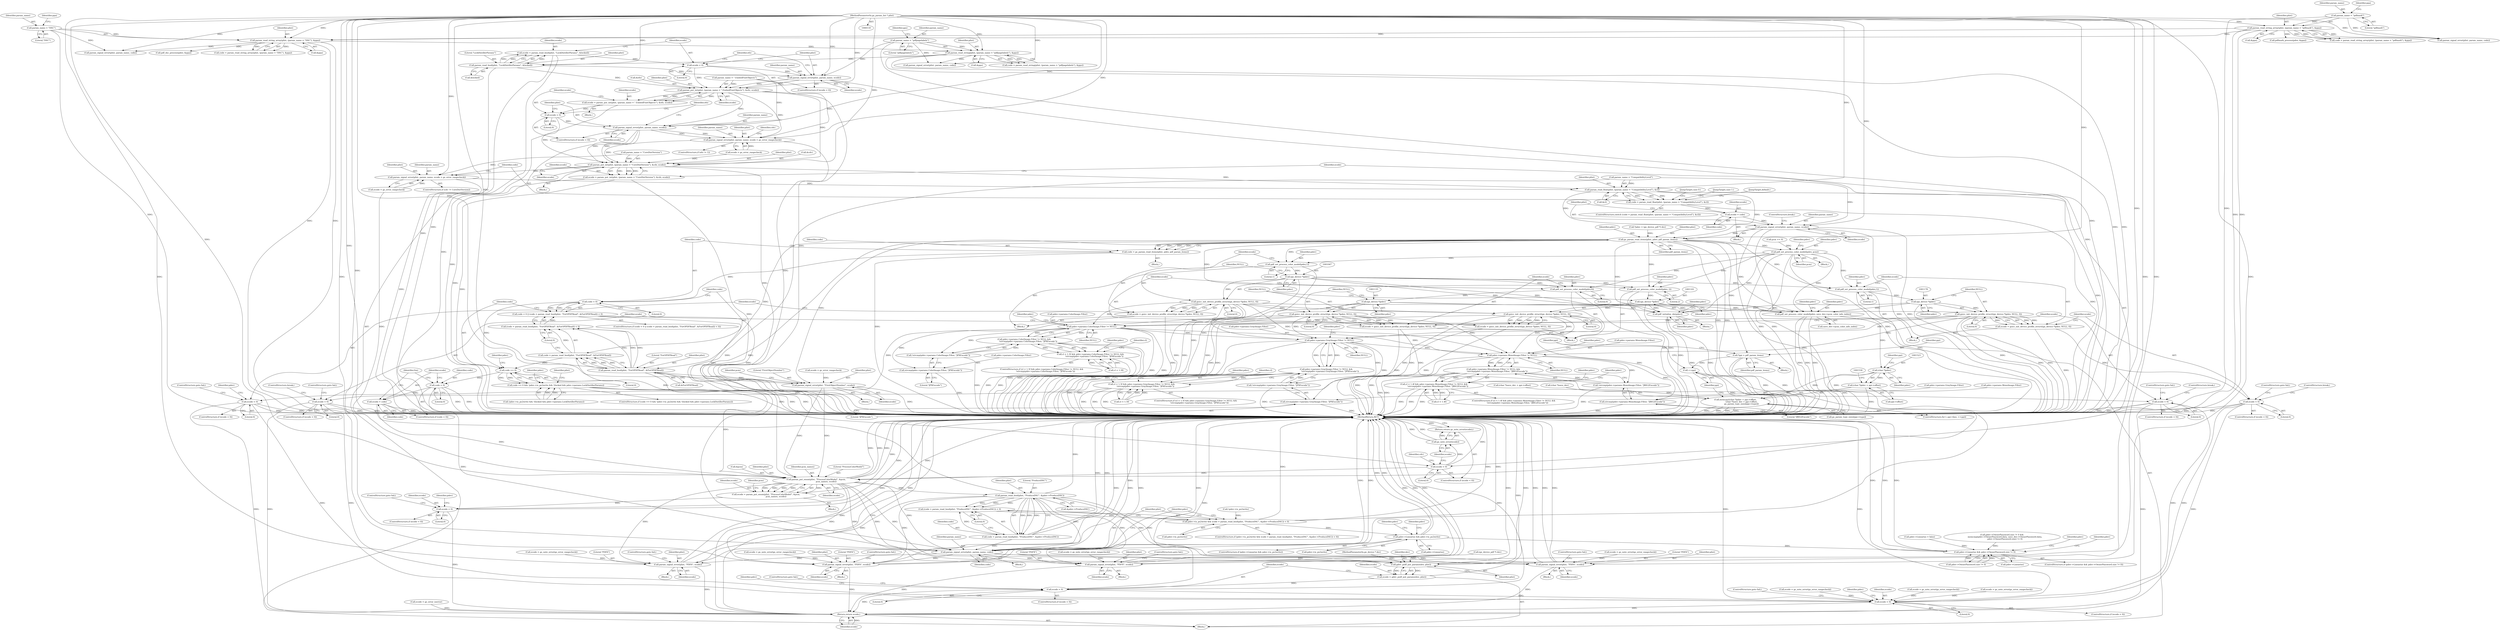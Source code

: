 digraph "0_ghostscript_c3476dde7743761a4e1d39a631716199b696b880@API" {
"1000315" [label="(Call,ecode = param_read_bool(plist, \"LockDistillerParams\", &locked))"];
"1000317" [label="(Call,param_read_bool(plist, \"LockDistillerParams\", &locked))"];
"1000250" [label="(Call,param_read_string(plist, (param_name = \"pdfpagelabels\"), &pps))"];
"1000206" [label="(Call,param_read_string_array(plist, (param_name = \"DSC\"), &ppa))"];
"1000162" [label="(Call,param_read_string_array(plist, (param_name = \"pdfmark\"), &ppa))"];
"1000121" [label="(MethodParameterIn,gs_param_list * plist)"];
"1000164" [label="(Call,param_name = \"pdfmark\")"];
"1000208" [label="(Call,param_name = \"DSC\")"];
"1000252" [label="(Call,param_name = \"pdfpagelabels\")"];
"1000323" [label="(Call,ecode < 0)"];
"1000326" [label="(Call,param_signal_error(plist, param_name, ecode))"];
"1000337" [label="(Call,param_put_int(plist, (param_name = \".EmbedFontObjects\"), &efo, ecode))"];
"1000335" [label="(Call,ecode = param_put_int(plist, (param_name = \".EmbedFontObjects\"), &efo, ecode))"];
"1000346" [label="(Call,ecode < 0)"];
"1000349" [label="(Call,param_signal_error(plist, param_name, ecode))"];
"1000357" [label="(Call,param_signal_error(plist, param_name, ecode = gs_error_rangecheck))"];
"1000370" [label="(Call,param_put_int(plist, (param_name = \"CoreDistVersion\"), &cdv, ecode))"];
"1000368" [label="(Call,ecode = param_put_int(plist, (param_name = \"CoreDistVersion\"), &cdv, ecode))"];
"1000379" [label="(Call,ecode < 0)"];
"1000383" [label="(Call,gs_note_error(ecode))"];
"1000382" [label="(Return,return gs_note_error(ecode);)"];
"1000658" [label="(Call,param_put_enum(plist, \"ProcessColorModel\", &pcm,\n                               pcm_names, ecode))"];
"1000656" [label="(Call,ecode = param_put_enum(plist, \"ProcessColorModel\", &pcm,\n                               pcm_names, ecode))"];
"1000684" [label="(Call,ecode < 0)"];
"1001547" [label="(Return,return ecode;)"];
"1000696" [label="(Call,param_read_bool(plist, \"ProduceDSC\", &pdev->ProduceDSC))"];
"1000693" [label="(Call,(code = param_read_bool(plist, \"ProduceDSC\", &pdev->ProduceDSC)) < 0)"];
"1000689" [label="(Call,pdev->is_ps2write && (code = param_read_bool(plist, \"ProduceDSC\", &pdev->ProduceDSC)) < 0)"];
"1001430" [label="(Call,pdev->Linearise && pdev->is_ps2write)"];
"1001449" [label="(Call,pdev->Linearise && pdev->OwnerPassword.size != 0)"];
"1000694" [label="(Call,code = param_read_bool(plist, \"ProduceDSC\", &pdev->ProduceDSC))"];
"1000705" [label="(Call,param_signal_error(plist, param_name, code))"];
"1000726" [label="(Call,param_signal_error(plist, \"PDFA\", ecode))"];
"1000774" [label="(Call,param_signal_error(plist, \"PDFA\", ecode))"];
"1000792" [label="(Call,param_signal_error(plist, \"PDFX\", ecode))"];
"1000812" [label="(Call,param_signal_error(plist, \"PDFA\", ecode))"];
"1000957" [label="(Call,gdev_psdf_put_params(dev, plist))"];
"1000955" [label="(Call,ecode = gdev_psdf_put_params(dev, plist))"];
"1000961" [label="(Call,ecode < 0)"];
"1001312" [label="(Call,ecode < 0)"];
"1000389" [label="(Call,param_signal_error(plist, param_name, ecode = gs_error_rangecheck))"];
"1000398" [label="(Call,param_read_float(plist, (param_name = \"CompatibilityLevel\"), &cl))"];
"1000396" [label="(Call,code = param_read_float(plist, (param_name = \"CompatibilityLevel\"), &cl))"];
"1000407" [label="(Call,ecode = code)"];
"1000410" [label="(Call,param_signal_error(plist, param_name, ecode))"];
"1000549" [label="(Call,gs_param_read_items(plist, pdev, pdf_param_items))"];
"1000547" [label="(Call,code = gs_param_read_items(plist, pdev, pdf_param_items))"];
"1000555" [label="(Call,code < 0)"];
"1000554" [label="(Call,code < 0 || (code = param_read_bool(plist, \"ForOPDFRead\", &ForOPDFRead)) < 0)"];
"1000570" [label="(Call,code == 0)"];
"1000569" [label="(Call,code == 0 && !pdev->is_ps2write && !(locked && pdev->params.LockDistillerParams))"];
"1000597" [label="(Call,code < 0)"];
"1000600" [label="(Call,ecode = code)"];
"1000561" [label="(Call,param_read_bool(plist, \"ForOPDFRead\", &ForOPDFRead))"];
"1000558" [label="(Call,(code = param_read_bool(plist, \"ForOPDFRead\", &ForOPDFRead)) < 0)"];
"1000559" [label="(Call,code = param_read_bool(plist, \"ForOPDFRead\", &ForOPDFRead))"];
"1000645" [label="(Call,param_signal_error(plist, \"FirstObjectNumber\", ecode))"];
"1000670" [label="(Call,pdf_set_process_color_model(pdev, pcm))"];
"1001040" [label="(Call,pdf_set_process_color_model(pdev,1))"];
"1001046" [label="(Call,(gx_device *)pdev)"];
"1001045" [label="(Call,gsicc_init_device_profile_struct((gx_device *)pdev, NULL, 0))"];
"1001043" [label="(Call,ecode = gsicc_init_device_profile_struct((gx_device *)pdev, NULL, 0))"];
"1001052" [label="(Call,ecode < 0)"];
"1001099" [label="(Call,gsicc_init_device_profile_struct((gx_device *)pdev, NULL, 0))"];
"1001097" [label="(Call,ecode = gsicc_init_device_profile_struct((gx_device *)pdev, NULL, 0))"];
"1001106" [label="(Call,ecode < 0)"];
"1001196" [label="(Call,pdev->params.ColorImage.Filter != NULL)"];
"1001195" [label="(Call,pdev->params.ColorImage.Filter != NULL &&\n            !strcmp(pdev->params.ColorImage.Filter, \"JPXEncode\"))"];
"1001191" [label="(Call,cl < 1.5f && pdev->params.ColorImage.Filter != NULL &&\n            !strcmp(pdev->params.ColorImage.Filter, \"JPXEncode\"))"];
"1001205" [label="(Call,!strcmp(pdev->params.ColorImage.Filter, \"JPXEncode\"))"];
"1001206" [label="(Call,strcmp(pdev->params.ColorImage.Filter, \"JPXEncode\"))"];
"1001231" [label="(Call,pdev->params.GrayImage.Filter != NULL)"];
"1001230" [label="(Call,pdev->params.GrayImage.Filter != NULL &&\n            !strcmp(pdev->params.GrayImage.Filter, \"JPXEncode\"))"];
"1001226" [label="(Call,cl < 1.5f && pdev->params.GrayImage.Filter != NULL &&\n            !strcmp(pdev->params.GrayImage.Filter, \"JPXEncode\"))"];
"1001240" [label="(Call,!strcmp(pdev->params.GrayImage.Filter, \"JPXEncode\"))"];
"1001241" [label="(Call,strcmp(pdev->params.GrayImage.Filter, \"JPXEncode\"))"];
"1001266" [label="(Call,pdev->params.MonoImage.Filter != NULL)"];
"1001265" [label="(Call,pdev->params.MonoImage.Filter != NULL &&\n            !strcmp(pdev->params.MonoImage.Filter, \"JBIG2Encode\"))"];
"1001261" [label="(Call,cl < 1.4f && pdev->params.MonoImage.Filter != NULL &&\n            !strcmp(pdev->params.MonoImage.Filter, \"JBIG2Encode\"))"];
"1001275" [label="(Call,!strcmp(pdev->params.MonoImage.Filter, \"JBIG2Encode\"))"];
"1001276" [label="(Call,strcmp(pdev->params.MonoImage.Filter, \"JBIG2Encode\"))"];
"1001133" [label="(Call,gsicc_init_device_profile_struct((gx_device *)pdev, NULL, 0))"];
"1001131" [label="(Call,ecode = gsicc_init_device_profile_struct((gx_device *)pdev, NULL, 0))"];
"1001140" [label="(Call,ecode < 0)"];
"1001176" [label="(Call,gsicc_init_device_profile_struct((gx_device *)pdev, NULL, 0))"];
"1001174" [label="(Call,ecode = gsicc_init_device_profile_struct((gx_device *)pdev, NULL, 0))"];
"1001183" [label="(Call,ecode < 0)"];
"1001094" [label="(Call,pdf_set_process_color_model(pdev, 2))"];
"1001100" [label="(Call,(gx_device *)pdev)"];
"1001350" [label="(Call,pdf_initialize_ids(pdev))"];
"1001490" [label="(Call,pdf_set_process_color_model(pdev, save_dev->pcm_color_info_index))"];
"1001522" [label="(Call,(char *)pdev)"];
"1001520" [label="(Call,memcpy((char *)pdev + ppi->offset,\n                   (char *)save_dev + ppi->offset,\n                   gs_param_type_sizes[ppi->type]))"];
"1001521" [label="(Call,(char *)pdev + ppi->offset)"];
"1001128" [label="(Call,pdf_set_process_color_model(pdev,0))"];
"1001134" [label="(Call,(gx_device *)pdev)"];
"1001171" [label="(Call,pdf_set_process_color_model(pdev,1))"];
"1001177" [label="(Call,(gx_device *)pdev)"];
"1001511" [label="(Call,*ppi = pdf_param_items)"];
"1001518" [label="(Call,++ppi)"];
"1001192" [label="(Call,cl < 1.5f)"];
"1000391" [label="(Identifier,param_name)"];
"1000672" [label="(Identifier,pcm)"];
"1000794" [label="(Literal,\"PDFX\")"];
"1001228" [label="(Identifier,cl)"];
"1001227" [label="(Call,cl < 1.5f)"];
"1001048" [label="(Identifier,pdev)"];
"1000207" [label="(Identifier,plist)"];
"1000363" [label="(Block,)"];
"1000254" [label="(Literal,\"pdfpagelabels\")"];
"1001524" [label="(Identifier,pdev)"];
"1000377" [label="(Identifier,ecode)"];
"1001046" [label="(Call,(gx_device *)pdev)"];
"1001253" [label="(Identifier,pdev)"];
"1000330" [label="(Block,)"];
"1001497" [label="(Identifier,pdev)"];
"1001094" [label="(Call,pdf_set_process_color_model(pdev, 2))"];
"1000206" [label="(Call,param_read_string_array(plist, (param_name = \"DSC\"), &ppa))"];
"1000776" [label="(Literal,\"PDFA\")"];
"1000359" [label="(Identifier,param_name)"];
"1001274" [label="(Identifier,NULL)"];
"1001434" [label="(Call,pdev->is_ps2write)"];
"1000962" [label="(Identifier,ecode)"];
"1000212" [label="(Identifier,ppa)"];
"1000816" [label="(ControlStructure,goto fail;)"];
"1000256" [label="(Identifier,pps)"];
"1001100" [label="(Call,(gx_device *)pdev)"];
"1000322" [label="(ControlStructure,if (ecode < 0))"];
"1001351" [label="(Identifier,pdev)"];
"1001518" [label="(Call,++ppi)"];
"1001378" [label="(Call,pdev->OwnerPassword.size != 0 &&\n         memcmp(pdev->OwnerPassword.data, save_dev->OwnerPassword.data,\n         pdev->OwnerPassword.size) != 0)"];
"1001314" [label="(Literal,0)"];
"1000165" [label="(Identifier,param_name)"];
"1000353" [label="(ControlStructure,if (efo != 1))"];
"1001044" [label="(Identifier,ecode)"];
"1000351" [label="(Identifier,param_name)"];
"1000329" [label="(Identifier,ecode)"];
"1001431" [label="(Call,pdev->Linearise)"];
"1001315" [label="(ControlStructure,goto fail;)"];
"1001245" [label="(Identifier,pdev)"];
"1001196" [label="(Call,pdev->params.ColorImage.Filter != NULL)"];
"1000808" [label="(Call,ecode = gs_note_error(gs_error_rangecheck))"];
"1000324" [label="(Identifier,ecode)"];
"1000778" [label="(ControlStructure,goto fail;)"];
"1001105" [label="(ControlStructure,if (ecode < 0))"];
"1000392" [label="(Call,ecode = gs_error_rangecheck)"];
"1000315" [label="(Call,ecode = param_read_bool(plist, \"LockDistillerParams\", &locked))"];
"1000166" [label="(Literal,\"pdfmark\")"];
"1001128" [label="(Call,pdf_set_process_color_model(pdev,0))"];
"1001350" [label="(Call,pdf_initialize_ids(pdev))"];
"1000240" [label="(Call,param_signal_error(plist, param_name, code))"];
"1000396" [label="(Call,code = param_read_float(plist, (param_name = \"CompatibilityLevel\"), &cl))"];
"1001256" [label="(Call,ecode = gs_note_error(gs_error_rangecheck))"];
"1000408" [label="(Identifier,ecode)"];
"1000704" [label="(Block,)"];
"1001275" [label="(Call,!strcmp(pdev->params.MonoImage.Filter, \"JBIG2Encode\"))"];
"1000656" [label="(Call,ecode = param_put_enum(plist, \"ProcessColorModel\", &pcm,\n                               pcm_names, ecode))"];
"1000348" [label="(Literal,0)"];
"1000210" [label="(Literal,\"DSC\")"];
"1000670" [label="(Call,pdf_set_process_color_model(pdev, pcm))"];
"1001183" [label="(Call,ecode < 0)"];
"1000955" [label="(Call,ecode = gdev_psdf_put_params(dev, plist))"];
"1000338" [label="(Identifier,plist)"];
"1001133" [label="(Call,gsicc_init_device_profile_struct((gx_device *)pdev, NULL, 0))"];
"1001265" [label="(Call,pdev->params.MonoImage.Filter != NULL &&\n            !strcmp(pdev->params.MonoImage.Filter, \"JBIG2Encode\"))"];
"1001098" [label="(Identifier,ecode)"];
"1001161" [label="(Block,)"];
"1001096" [label="(Literal,2)"];
"1001140" [label="(Call,ecode < 0)"];
"1000641" [label="(Block,)"];
"1000648" [label="(Identifier,ecode)"];
"1000558" [label="(Call,(code = param_read_bool(plist, \"ForOPDFRead\", &ForOPDFRead)) < 0)"];
"1001288" [label="(Identifier,pdev)"];
"1000410" [label="(Call,param_signal_error(plist, param_name, ecode))"];
"1001059" [label="(Identifier,pdev)"];
"1000347" [label="(Identifier,ecode)"];
"1001514" [label="(ControlStructure,for (; ppi->key; ++ppi))"];
"1000196" [label="(Call,param_signal_error(plist, param_name, code))"];
"1000560" [label="(Identifier,code)"];
"1000649" [label="(Block,)"];
"1000657" [label="(Identifier,ecode)"];
"1001231" [label="(Call,pdev->params.GrayImage.Filter != NULL)"];
"1001266" [label="(Call,pdev->params.MonoImage.Filter != NULL)"];
"1000552" [label="(Identifier,pdf_param_items)"];
"1000728" [label="(Literal,\"PDFA\")"];
"1000812" [label="(Call,param_signal_error(plist, \"PDFA\", ecode))"];
"1000414" [label="(ControlStructure,break;)"];
"1001182" [label="(ControlStructure,if (ecode < 0))"];
"1000412" [label="(Identifier,param_name)"];
"1000653" [label="(Identifier,pcm)"];
"1001045" [label="(Call,gsicc_init_device_profile_struct((gx_device *)pdev, NULL, 0))"];
"1000561" [label="(Call,param_read_bool(plist, \"ForOPDFRead\", &ForOPDFRead))"];
"1001429" [label="(ControlStructure,if (pdev->Linearise && pdev->is_ps2write))"];
"1000382" [label="(Return,return gs_note_error(ecode);)"];
"1001449" [label="(Call,pdev->Linearise && pdev->OwnerPassword.size != 0)"];
"1000699" [label="(Call,&pdev->ProduceDSC)"];
"1001095" [label="(Identifier,pdev)"];
"1001142" [label="(Literal,0)"];
"1001185" [label="(Literal,0)"];
"1001181" [label="(Literal,0)"];
"1000661" [label="(Call,&pcm)"];
"1000551" [label="(Identifier,pdev)"];
"1000573" [label="(Call,!pdev->is_ps2write && !(locked && pdev->params.LockDistillerParams))"];
"1000694" [label="(Call,code = param_read_bool(plist, \"ProduceDSC\", &pdev->ProduceDSC))"];
"1000957" [label="(Call,gdev_psdf_put_params(dev, plist))"];
"1000568" [label="(ControlStructure,if (code == 0 && !pdev->is_ps2write && !(locked && pdev->params.LockDistillerParams)))"];
"1001280" [label="(Identifier,pdev)"];
"1000383" [label="(Call,gs_note_error(ecode))"];
"1000128" [label="(Call,(gx_device_pdf *) dev)"];
"1001241" [label="(Call,strcmp(pdev->params.GrayImage.Filter, \"JPXEncode\"))"];
"1001051" [label="(ControlStructure,if (ecode < 0))"];
"1000815" [label="(Identifier,ecode)"];
"1001097" [label="(Call,ecode = gsicc_init_device_profile_struct((gx_device *)pdev, NULL, 0))"];
"1001107" [label="(Identifier,ecode)"];
"1000122" [label="(Block,)"];
"1000658" [label="(Call,param_put_enum(plist, \"ProcessColorModel\", &pcm,\n                               pcm_names, ecode))"];
"1001512" [label="(Identifier,ppi)"];
"1001490" [label="(Call,pdf_set_process_color_model(pdev, save_dev->pcm_color_info_index))"];
"1001130" [label="(Literal,0)"];
"1000666" [label="(Call,pcm >= 0)"];
"1001175" [label="(Identifier,ecode)"];
"1001522" [label="(Call,(char *)pdev)"];
"1001263" [label="(Identifier,cl)"];
"1001062" [label="(Block,)"];
"1000413" [label="(Identifier,ecode)"];
"1001491" [label="(Identifier,pdev)"];
"1000255" [label="(Call,&pps)"];
"1000961" [label="(Call,ecode < 0)"];
"1001520" [label="(Call,memcpy((char *)pdev + ppi->offset,\n                   (char *)save_dev + ppi->offset,\n                   gs_param_type_sizes[ppi->type]))"];
"1001108" [label="(Literal,0)"];
"1000346" [label="(Call,ecode < 0)"];
"1001040" [label="(Call,pdf_set_process_color_model(pdev,1))"];
"1000964" [label="(ControlStructure,goto fail;)"];
"1001132" [label="(Identifier,ecode)"];
"1000209" [label="(Identifier,param_name)"];
"1000357" [label="(Call,param_signal_error(plist, param_name, ecode = gs_error_rangecheck))"];
"1000593" [label="(Identifier,plist)"];
"1000160" [label="(Call,code = param_read_string_array(plist, (param_name = \"pdfmark\"), &ppa))"];
"1001191" [label="(Call,cl < 1.5f && pdev->params.ColorImage.Filter != NULL &&\n            !strcmp(pdev->params.ColorImage.Filter, \"JPXEncode\"))"];
"1000559" [label="(Call,code = param_read_bool(plist, \"ForOPDFRead\", &ForOPDFRead))"];
"1000571" [label="(Identifier,code)"];
"1000385" [label="(ControlStructure,if (cdv != CoreDistVersion))"];
"1000368" [label="(Call,ecode = param_put_int(plist, (param_name = \"CoreDistVersion\"), &cdv, ecode))"];
"1001267" [label="(Call,pdev->params.MonoImage.Filter)"];
"1001041" [label="(Identifier,pdev)"];
"1001549" [label="(MethodReturn,RET)"];
"1001535" [label="(Call,gs_param_type_sizes[ppi->type])"];
"1000814" [label="(Literal,\"PDFA\")"];
"1000722" [label="(Call,ecode = gs_note_error(gs_error_rangecheck))"];
"1000380" [label="(Identifier,ecode)"];
"1001225" [label="(ControlStructure,if (cl < 1.5f && pdev->params.GrayImage.Filter != NULL &&\n            !strcmp(pdev->params.GrayImage.Filter, \"JPXEncode\")))"];
"1001136" [label="(Identifier,pdev)"];
"1001311" [label="(ControlStructure,if (ecode < 0))"];
"1000328" [label="(Identifier,param_name)"];
"1000342" [label="(Call,&efo)"];
"1000548" [label="(Identifier,code)"];
"1001450" [label="(Call,pdev->Linearise)"];
"1000211" [label="(Call,&ppa)"];
"1000406" [label="(JumpTarget,default:)"];
"1001109" [label="(ControlStructure,goto fail;)"];
"1001050" [label="(Literal,0)"];
"1000317" [label="(Call,param_read_bool(plist, \"LockDistillerParams\", &locked))"];
"1000689" [label="(Call,pdev->is_ps2write && (code = param_read_bool(plist, \"ProduceDSC\", &pdev->ProduceDSC)) < 0)"];
"1001210" [label="(Identifier,pdev)"];
"1001103" [label="(Identifier,NULL)"];
"1000557" [label="(Literal,0)"];
"1000167" [label="(Call,&ppa)"];
"1000333" [label="(Identifier,efo)"];
"1001206" [label="(Call,strcmp(pdev->params.ColorImage.Filter, \"JPXEncode\"))"];
"1000119" [label="(MethodParameterIn,gx_device * dev)"];
"1001042" [label="(Literal,1)"];
"1000647" [label="(Literal,\"FirstObjectNumber\")"];
"1000398" [label="(Call,param_read_float(plist, (param_name = \"CompatibilityLevel\"), &cl))"];
"1001055" [label="(ControlStructure,goto fail;)"];
"1000707" [label="(Identifier,param_name)"];
"1001190" [label="(ControlStructure,if (cl < 1.5f && pdev->params.ColorImage.Filter != NULL &&\n            !strcmp(pdev->params.ColorImage.Filter, \"JPXEncode\")))"];
"1000378" [label="(ControlStructure,if (ecode < 0))"];
"1000358" [label="(Identifier,plist)"];
"1000596" [label="(ControlStructure,if (code < 0))"];
"1001053" [label="(Identifier,ecode)"];
"1000572" [label="(Literal,0)"];
"1000229" [label="(Call,pdf_dsc_process(pdev, &ppa))"];
"1000960" [label="(ControlStructure,if (ecode < 0))"];
"1000326" [label="(Call,param_signal_error(plist, param_name, ecode))"];
"1000667" [label="(Identifier,pcm)"];
"1000547" [label="(Call,code = gs_param_read_items(plist, pdev, pdf_param_items))"];
"1000371" [label="(Identifier,plist)"];
"1000375" [label="(Call,&cdv)"];
"1001260" [label="(ControlStructure,if (cl < 1.4f && pdev->params.MonoImage.Filter != NULL &&\n            !strcmp(pdev->params.MonoImage.Filter, \"JBIG2Encode\")))"];
"1000555" [label="(Call,code < 0)"];
"1000684" [label="(Call,ecode < 0)"];
"1000691" [label="(Identifier,pdev)"];
"1000675" [label="(Identifier,pdev)"];
"1001054" [label="(Literal,0)"];
"1000713" [label="(Identifier,pdev)"];
"1000813" [label="(Identifier,plist)"];
"1000792" [label="(Call,param_signal_error(plist, \"PDFX\", ecode))"];
"1000959" [label="(Identifier,plist)"];
"1000360" [label="(Call,ecode = gs_error_rangecheck)"];
"1000415" [label="(JumpTarget,case 0:)"];
"1001204" [label="(Identifier,NULL)"];
"1000403" [label="(Call,&cl)"];
"1001276" [label="(Call,strcmp(pdev->params.MonoImage.Filter, \"JBIG2Encode\"))"];
"1000601" [label="(Identifier,ecode)"];
"1001110" [label="(ControlStructure,break;)"];
"1000688" [label="(ControlStructure,if (pdev->is_ps2write && (code = param_read_bool(plist, \"ProduceDSC\", &pdev->ProduceDSC)) < 0))"];
"1000703" [label="(Literal,0)"];
"1000307" [label="(Call,param_signal_error(plist, param_name, code))"];
"1001473" [label="(Identifier,pdev)"];
"1001141" [label="(Identifier,ecode)"];
"1000204" [label="(Call,code = param_read_string_array(plist, (param_name = \"DSC\"), &ppa))"];
"1000787" [label="(Block,)"];
"1000405" [label="(Block,)"];
"1000569" [label="(Call,code == 0 && !pdev->is_ps2write && !(locked && pdev->params.LockDistillerParams))"];
"1001137" [label="(Identifier,NULL)"];
"1000597" [label="(Call,code < 0)"];
"1000253" [label="(Identifier,param_name)"];
"1001226" [label="(Call,cl < 1.5f && pdev->params.GrayImage.Filter != NULL &&\n            !strcmp(pdev->params.GrayImage.Filter, \"JPXEncode\"))"];
"1001106" [label="(Call,ecode < 0)"];
"1000323" [label="(Call,ecode < 0)"];
"1000788" [label="(Call,ecode = gs_note_error(gs_error_rangecheck))"];
"1000708" [label="(Identifier,code)"];
"1000531" [label="(JumpTarget,case 1:)"];
"1001104" [label="(Literal,0)"];
"1000389" [label="(Call,param_signal_error(plist, param_name, ecode = gs_error_rangecheck))"];
"1001463" [label="(Identifier,pdev)"];
"1001232" [label="(Call,pdev->params.GrayImage.Filter)"];
"1000366" [label="(Identifier,cdv)"];
"1001430" [label="(Call,pdev->Linearise && pdev->is_ps2write)"];
"1000697" [label="(Identifier,plist)"];
"1000730" [label="(ControlStructure,goto fail;)"];
"1000642" [label="(Call,ecode = gs_error_rangecheck)"];
"1000671" [label="(Identifier,pdev)"];
"1000669" [label="(Block,)"];
"1001240" [label="(Call,!strcmp(pdev->params.GrayImage.Filter, \"JPXEncode\"))"];
"1000126" [label="(Call,*pdev = (gx_device_pdf *) dev)"];
"1000659" [label="(Identifier,plist)"];
"1000695" [label="(Identifier,code)"];
"1000664" [label="(Identifier,ecode)"];
"1001548" [label="(Identifier,ecode)"];
"1000807" [label="(Block,)"];
"1001195" [label="(Call,pdev->params.ColorImage.Filter != NULL &&\n            !strcmp(pdev->params.ColorImage.Filter, \"JPXEncode\"))"];
"1001346" [label="(Call,ecode = gs_error_ioerror)"];
"1001521" [label="(Call,(char *)pdev + ppi->offset)"];
"1001513" [label="(Identifier,pdf_param_items)"];
"1000690" [label="(Call,pdev->is_ps2write)"];
"1000355" [label="(Identifier,efo)"];
"1001207" [label="(Call,pdev->params.ColorImage.Filter)"];
"1000599" [label="(Literal,0)"];
"1001139" [label="(ControlStructure,if (ecode < 0))"];
"1001525" [label="(Call,ppi->offset)"];
"1000564" [label="(Call,&ForOPDFRead)"];
"1001176" [label="(Call,gsicc_init_device_profile_struct((gx_device *)pdev, NULL, 0))"];
"1000588" [label="(Identifier,pdev)"];
"1001242" [label="(Call,pdev->params.GrayImage.Filter)"];
"1001509" [label="(Block,)"];
"1000387" [label="(Identifier,cdv)"];
"1001519" [label="(Identifier,ppi)"];
"1001134" [label="(Call,(gx_device *)pdev)"];
"1001186" [label="(ControlStructure,goto fail;)"];
"1000576" [label="(Identifier,pdev)"];
"1000252" [label="(Call,param_name = \"pdfpagelabels\")"];
"1001277" [label="(Call,pdev->params.MonoImage.Filter)"];
"1000706" [label="(Identifier,plist)"];
"1000397" [label="(Identifier,code)"];
"1000549" [label="(Call,gs_param_read_items(plist, pdev, pdf_param_items))"];
"1000963" [label="(Literal,0)"];
"1000729" [label="(Identifier,ecode)"];
"1000327" [label="(Identifier,plist)"];
"1000556" [label="(Identifier,code)"];
"1001177" [label="(Call,(gx_device *)pdev)"];
"1001526" [label="(Identifier,ppi)"];
"1001239" [label="(Identifier,NULL)"];
"1001440" [label="(Identifier,pdev)"];
"1001052" [label="(Call,ecode < 0)"];
"1000163" [label="(Identifier,plist)"];
"1001230" [label="(Call,pdev->params.GrayImage.Filter != NULL &&\n            !strcmp(pdev->params.GrayImage.Filter, \"JPXEncode\"))"];
"1000369" [label="(Identifier,ecode)"];
"1000693" [label="(Call,(code = param_read_bool(plist, \"ProduceDSC\", &pdev->ProduceDSC)) < 0)"];
"1001218" [label="(Identifier,pdev)"];
"1001143" [label="(ControlStructure,goto fail;)"];
"1000318" [label="(Identifier,plist)"];
"1000390" [label="(Identifier,plist)"];
"1000566" [label="(Literal,0)"];
"1000339" [label="(Call,param_name = \".EmbedFontObjects\")"];
"1001333" [label="(Block,)"];
"1001312" [label="(Call,ecode < 0)"];
"1000598" [label="(Identifier,code)"];
"1000381" [label="(Literal,0)"];
"1000384" [label="(Identifier,ecode)"];
"1000250" [label="(Call,param_read_string(plist, (param_name = \"pdfpagelabels\"), &pps))"];
"1001172" [label="(Identifier,pdev)"];
"1000795" [label="(Identifier,ecode)"];
"1001547" [label="(Return,return ecode;)"];
"1001284" [label="(Literal,\"JBIG2Encode\")"];
"1000409" [label="(Identifier,code)"];
"1001102" [label="(Identifier,pdev)"];
"1001261" [label="(Call,cl < 1.4f && pdev->params.MonoImage.Filter != NULL &&\n            !strcmp(pdev->params.MonoImage.Filter, \"JBIG2Encode\"))"];
"1001187" [label="(ControlStructure,break;)"];
"1000533" [label="(Block,)"];
"1000686" [label="(Literal,0)"];
"1001129" [label="(Identifier,pdev)"];
"1000956" [label="(Identifier,ecode)"];
"1000958" [label="(Identifier,dev)"];
"1001214" [label="(Literal,\"JPXEncode\")"];
"1001262" [label="(Call,cl < 1.4f)"];
"1000345" [label="(ControlStructure,if (ecode < 0))"];
"1001319" [label="(Identifier,pdev)"];
"1000352" [label="(Identifier,ecode)"];
"1000336" [label="(Identifier,ecode)"];
"1001174" [label="(Call,ecode = gsicc_init_device_profile_struct((gx_device *)pdev, NULL, 0))"];
"1001443" [label="(Call,pdev->Linearise = false)"];
"1001131" [label="(Call,ecode = gsicc_init_device_profile_struct((gx_device *)pdev, NULL, 0))"];
"1001511" [label="(Call,*ppi = pdf_param_items)"];
"1001043" [label="(Call,ecode = gsicc_init_device_profile_struct((gx_device *)pdev, NULL, 0))"];
"1001354" [label="(Identifier,pdev)"];
"1000162" [label="(Call,param_read_string_array(plist, (param_name = \"pdfmark\"), &ppa))"];
"1001179" [label="(Identifier,pdev)"];
"1000793" [label="(Identifier,plist)"];
"1000726" [label="(Call,param_signal_error(plist, \"PDFA\", ecode))"];
"1001180" [label="(Identifier,NULL)"];
"1001528" [label="(Call,(char *)save_dev + ppi->offset)"];
"1000683" [label="(ControlStructure,if (ecode < 0))"];
"1000705" [label="(Call,param_signal_error(plist, param_name, code))"];
"1001138" [label="(Literal,0)"];
"1000645" [label="(Call,param_signal_error(plist, \"FirstObjectNumber\", ecode))"];
"1001313" [label="(Identifier,ecode)"];
"1001451" [label="(Identifier,pdev)"];
"1000770" [label="(Call,ecode = gs_note_error(gs_error_rangecheck))"];
"1000769" [label="(Block,)"];
"1000319" [label="(Literal,\"LockDistillerParams\")"];
"1001173" [label="(Literal,1)"];
"1000774" [label="(Call,param_signal_error(plist, \"PDFA\", ecode))"];
"1000370" [label="(Call,param_put_int(plist, (param_name = \"CoreDistVersion\"), &cdv, ecode))"];
"1000687" [label="(ControlStructure,goto fail;)"];
"1000349" [label="(Call,param_signal_error(plist, param_name, ecode))"];
"1000550" [label="(Identifier,plist)"];
"1000344" [label="(Identifier,ecode)"];
"1001249" [label="(Literal,\"JPXEncode\")"];
"1001529" [label="(Call,(char *)save_dev)"];
"1000164" [label="(Call,param_name = \"pdfmark\")"];
"1001184" [label="(Identifier,ecode)"];
"1001221" [label="(Call,ecode = gs_note_error(gs_error_rangecheck))"];
"1001030" [label="(Block,)"];
"1001291" [label="(Call,ecode = gs_note_error(gs_error_rangecheck))"];
"1000395" [label="(ControlStructure,switch (code = param_read_float(plist, (param_name = \"CompatibilityLevel\"), &cl)))"];
"1000685" [label="(Identifier,ecode)"];
"1000663" [label="(Identifier,pcm_names)"];
"1000969" [label="(Identifier,pdev)"];
"1000777" [label="(Identifier,ecode)"];
"1001448" [label="(ControlStructure,if (pdev->Linearise && pdev->OwnerPassword.size != 0))"];
"1000696" [label="(Call,param_read_bool(plist, \"ProduceDSC\", &pdev->ProduceDSC))"];
"1000325" [label="(Literal,0)"];
"1000570" [label="(Call,code == 0)"];
"1000379" [label="(Call,ecode < 0)"];
"1000407" [label="(Call,ecode = code)"];
"1000411" [label="(Identifier,plist)"];
"1001492" [label="(Call,save_dev->pcm_color_info_index)"];
"1000208" [label="(Call,param_name = \"DSC\")"];
"1000320" [label="(Call,&locked)"];
"1001049" [label="(Identifier,NULL)"];
"1000400" [label="(Call,param_name = \"CompatibilityLevel\")"];
"1000335" [label="(Call,ecode = param_put_int(plist, (param_name = \".EmbedFontObjects\"), &efo, ecode))"];
"1000721" [label="(Block,)"];
"1001171" [label="(Call,pdf_set_process_color_model(pdev,1))"];
"1001453" [label="(Call,pdev->OwnerPassword.size != 0)"];
"1000660" [label="(Literal,\"ProcessColorModel\")"];
"1000185" [label="(Call,pdfmark_process(pdev, &ppa))"];
"1000574" [label="(Call,!pdev->is_ps2write)"];
"1000646" [label="(Identifier,plist)"];
"1000316" [label="(Identifier,ecode)"];
"1000248" [label="(Call,code = param_read_string(plist, (param_name = \"pdfpagelabels\"), &pps))"];
"1001099" [label="(Call,gsicc_init_device_profile_struct((gx_device *)pdev, NULL, 0))"];
"1000399" [label="(Identifier,plist)"];
"1001144" [label="(ControlStructure,break;)"];
"1000563" [label="(Literal,\"ForOPDFRead\")"];
"1000727" [label="(Identifier,plist)"];
"1000600" [label="(Call,ecode = code)"];
"1000796" [label="(ControlStructure,goto fail;)"];
"1001197" [label="(Call,pdev->params.ColorImage.Filter)"];
"1000775" [label="(Identifier,plist)"];
"1000602" [label="(Identifier,code)"];
"1000251" [label="(Identifier,plist)"];
"1000554" [label="(Call,code < 0 || (code = param_read_bool(plist, \"ForOPDFRead\", &ForOPDFRead)) < 0)"];
"1001298" [label="(Identifier,pdev)"];
"1000553" [label="(ControlStructure,if (code < 0 || (code = param_read_bool(plist, \"ForOPDFRead\", &ForOPDFRead)) < 0))"];
"1000168" [label="(Identifier,ppa)"];
"1000562" [label="(Identifier,plist)"];
"1000350" [label="(Identifier,plist)"];
"1000698" [label="(Literal,\"ProduceDSC\")"];
"1000606" [label="(Identifier,fon)"];
"1001516" [label="(Identifier,ppi)"];
"1000372" [label="(Call,param_name = \"CoreDistVersion\")"];
"1000337" [label="(Call,param_put_int(plist, (param_name = \".EmbedFontObjects\"), &efo, ecode))"];
"1001205" [label="(Call,!strcmp(pdev->params.ColorImage.Filter, \"JPXEncode\"))"];
"1000121" [label="(MethodParameterIn,gs_param_list * plist)"];
"1000315" -> "1000122"  [label="AST: "];
"1000315" -> "1000317"  [label="CFG: "];
"1000316" -> "1000315"  [label="AST: "];
"1000317" -> "1000315"  [label="AST: "];
"1000324" -> "1000315"  [label="CFG: "];
"1000315" -> "1001549"  [label="DDG: "];
"1000317" -> "1000315"  [label="DDG: "];
"1000317" -> "1000315"  [label="DDG: "];
"1000317" -> "1000315"  [label="DDG: "];
"1000315" -> "1000323"  [label="DDG: "];
"1000317" -> "1000320"  [label="CFG: "];
"1000318" -> "1000317"  [label="AST: "];
"1000319" -> "1000317"  [label="AST: "];
"1000320" -> "1000317"  [label="AST: "];
"1000317" -> "1001549"  [label="DDG: "];
"1000250" -> "1000317"  [label="DDG: "];
"1000121" -> "1000317"  [label="DDG: "];
"1000317" -> "1000326"  [label="DDG: "];
"1000317" -> "1000337"  [label="DDG: "];
"1000250" -> "1000248"  [label="AST: "];
"1000250" -> "1000255"  [label="CFG: "];
"1000251" -> "1000250"  [label="AST: "];
"1000252" -> "1000250"  [label="AST: "];
"1000255" -> "1000250"  [label="AST: "];
"1000248" -> "1000250"  [label="CFG: "];
"1000250" -> "1001549"  [label="DDG: "];
"1000250" -> "1001549"  [label="DDG: "];
"1000250" -> "1000248"  [label="DDG: "];
"1000250" -> "1000248"  [label="DDG: "];
"1000206" -> "1000250"  [label="DDG: "];
"1000121" -> "1000250"  [label="DDG: "];
"1000252" -> "1000250"  [label="DDG: "];
"1000250" -> "1000307"  [label="DDG: "];
"1000206" -> "1000204"  [label="AST: "];
"1000206" -> "1000211"  [label="CFG: "];
"1000207" -> "1000206"  [label="AST: "];
"1000208" -> "1000206"  [label="AST: "];
"1000211" -> "1000206"  [label="AST: "];
"1000204" -> "1000206"  [label="CFG: "];
"1000206" -> "1001549"  [label="DDG: "];
"1000206" -> "1001549"  [label="DDG: "];
"1000206" -> "1000204"  [label="DDG: "];
"1000206" -> "1000204"  [label="DDG: "];
"1000162" -> "1000206"  [label="DDG: "];
"1000162" -> "1000206"  [label="DDG: "];
"1000121" -> "1000206"  [label="DDG: "];
"1000208" -> "1000206"  [label="DDG: "];
"1000206" -> "1000229"  [label="DDG: "];
"1000206" -> "1000240"  [label="DDG: "];
"1000162" -> "1000160"  [label="AST: "];
"1000162" -> "1000167"  [label="CFG: "];
"1000163" -> "1000162"  [label="AST: "];
"1000164" -> "1000162"  [label="AST: "];
"1000167" -> "1000162"  [label="AST: "];
"1000160" -> "1000162"  [label="CFG: "];
"1000162" -> "1001549"  [label="DDG: "];
"1000162" -> "1001549"  [label="DDG: "];
"1000162" -> "1000160"  [label="DDG: "];
"1000162" -> "1000160"  [label="DDG: "];
"1000121" -> "1000162"  [label="DDG: "];
"1000164" -> "1000162"  [label="DDG: "];
"1000162" -> "1000185"  [label="DDG: "];
"1000162" -> "1000196"  [label="DDG: "];
"1000121" -> "1000118"  [label="AST: "];
"1000121" -> "1001549"  [label="DDG: "];
"1000121" -> "1000196"  [label="DDG: "];
"1000121" -> "1000240"  [label="DDG: "];
"1000121" -> "1000307"  [label="DDG: "];
"1000121" -> "1000326"  [label="DDG: "];
"1000121" -> "1000337"  [label="DDG: "];
"1000121" -> "1000349"  [label="DDG: "];
"1000121" -> "1000357"  [label="DDG: "];
"1000121" -> "1000370"  [label="DDG: "];
"1000121" -> "1000389"  [label="DDG: "];
"1000121" -> "1000398"  [label="DDG: "];
"1000121" -> "1000410"  [label="DDG: "];
"1000121" -> "1000549"  [label="DDG: "];
"1000121" -> "1000561"  [label="DDG: "];
"1000121" -> "1000645"  [label="DDG: "];
"1000121" -> "1000658"  [label="DDG: "];
"1000121" -> "1000696"  [label="DDG: "];
"1000121" -> "1000705"  [label="DDG: "];
"1000121" -> "1000726"  [label="DDG: "];
"1000121" -> "1000774"  [label="DDG: "];
"1000121" -> "1000792"  [label="DDG: "];
"1000121" -> "1000812"  [label="DDG: "];
"1000121" -> "1000957"  [label="DDG: "];
"1000164" -> "1000166"  [label="CFG: "];
"1000165" -> "1000164"  [label="AST: "];
"1000166" -> "1000164"  [label="AST: "];
"1000168" -> "1000164"  [label="CFG: "];
"1000164" -> "1001549"  [label="DDG: "];
"1000164" -> "1000196"  [label="DDG: "];
"1000208" -> "1000210"  [label="CFG: "];
"1000209" -> "1000208"  [label="AST: "];
"1000210" -> "1000208"  [label="AST: "];
"1000212" -> "1000208"  [label="CFG: "];
"1000208" -> "1001549"  [label="DDG: "];
"1000208" -> "1000240"  [label="DDG: "];
"1000252" -> "1000254"  [label="CFG: "];
"1000253" -> "1000252"  [label="AST: "];
"1000254" -> "1000252"  [label="AST: "];
"1000256" -> "1000252"  [label="CFG: "];
"1000252" -> "1001549"  [label="DDG: "];
"1000252" -> "1000307"  [label="DDG: "];
"1000252" -> "1000326"  [label="DDG: "];
"1000323" -> "1000322"  [label="AST: "];
"1000323" -> "1000325"  [label="CFG: "];
"1000324" -> "1000323"  [label="AST: "];
"1000325" -> "1000323"  [label="AST: "];
"1000327" -> "1000323"  [label="CFG: "];
"1000333" -> "1000323"  [label="CFG: "];
"1000323" -> "1000326"  [label="DDG: "];
"1000323" -> "1000337"  [label="DDG: "];
"1000326" -> "1000322"  [label="AST: "];
"1000326" -> "1000329"  [label="CFG: "];
"1000327" -> "1000326"  [label="AST: "];
"1000328" -> "1000326"  [label="AST: "];
"1000329" -> "1000326"  [label="AST: "];
"1000333" -> "1000326"  [label="CFG: "];
"1000326" -> "1001549"  [label="DDG: "];
"1000326" -> "1000337"  [label="DDG: "];
"1000326" -> "1000337"  [label="DDG: "];
"1000337" -> "1000335"  [label="AST: "];
"1000337" -> "1000344"  [label="CFG: "];
"1000338" -> "1000337"  [label="AST: "];
"1000339" -> "1000337"  [label="AST: "];
"1000342" -> "1000337"  [label="AST: "];
"1000344" -> "1000337"  [label="AST: "];
"1000335" -> "1000337"  [label="CFG: "];
"1000337" -> "1001549"  [label="DDG: "];
"1000337" -> "1000335"  [label="DDG: "];
"1000337" -> "1000335"  [label="DDG: "];
"1000337" -> "1000335"  [label="DDG: "];
"1000339" -> "1000337"  [label="DDG: "];
"1000337" -> "1000349"  [label="DDG: "];
"1000337" -> "1000357"  [label="DDG: "];
"1000337" -> "1000370"  [label="DDG: "];
"1000335" -> "1000330"  [label="AST: "];
"1000336" -> "1000335"  [label="AST: "];
"1000347" -> "1000335"  [label="CFG: "];
"1000335" -> "1001549"  [label="DDG: "];
"1000335" -> "1000346"  [label="DDG: "];
"1000346" -> "1000345"  [label="AST: "];
"1000346" -> "1000348"  [label="CFG: "];
"1000347" -> "1000346"  [label="AST: "];
"1000348" -> "1000346"  [label="AST: "];
"1000350" -> "1000346"  [label="CFG: "];
"1000355" -> "1000346"  [label="CFG: "];
"1000346" -> "1000349"  [label="DDG: "];
"1000346" -> "1000370"  [label="DDG: "];
"1000349" -> "1000345"  [label="AST: "];
"1000349" -> "1000352"  [label="CFG: "];
"1000350" -> "1000349"  [label="AST: "];
"1000351" -> "1000349"  [label="AST: "];
"1000352" -> "1000349"  [label="AST: "];
"1000355" -> "1000349"  [label="CFG: "];
"1000349" -> "1001549"  [label="DDG: "];
"1000339" -> "1000349"  [label="DDG: "];
"1000349" -> "1000357"  [label="DDG: "];
"1000349" -> "1000357"  [label="DDG: "];
"1000349" -> "1000370"  [label="DDG: "];
"1000349" -> "1000370"  [label="DDG: "];
"1000357" -> "1000353"  [label="AST: "];
"1000357" -> "1000360"  [label="CFG: "];
"1000358" -> "1000357"  [label="AST: "];
"1000359" -> "1000357"  [label="AST: "];
"1000360" -> "1000357"  [label="AST: "];
"1000366" -> "1000357"  [label="CFG: "];
"1000357" -> "1001549"  [label="DDG: "];
"1000339" -> "1000357"  [label="DDG: "];
"1000360" -> "1000357"  [label="DDG: "];
"1000357" -> "1000370"  [label="DDG: "];
"1000370" -> "1000368"  [label="AST: "];
"1000370" -> "1000377"  [label="CFG: "];
"1000371" -> "1000370"  [label="AST: "];
"1000372" -> "1000370"  [label="AST: "];
"1000375" -> "1000370"  [label="AST: "];
"1000377" -> "1000370"  [label="AST: "];
"1000368" -> "1000370"  [label="CFG: "];
"1000370" -> "1001549"  [label="DDG: "];
"1000370" -> "1001549"  [label="DDG: "];
"1000370" -> "1000368"  [label="DDG: "];
"1000370" -> "1000368"  [label="DDG: "];
"1000370" -> "1000368"  [label="DDG: "];
"1000372" -> "1000370"  [label="DDG: "];
"1000360" -> "1000370"  [label="DDG: "];
"1000370" -> "1000389"  [label="DDG: "];
"1000370" -> "1000398"  [label="DDG: "];
"1000368" -> "1000363"  [label="AST: "];
"1000369" -> "1000368"  [label="AST: "];
"1000380" -> "1000368"  [label="CFG: "];
"1000368" -> "1001549"  [label="DDG: "];
"1000368" -> "1000379"  [label="DDG: "];
"1000379" -> "1000378"  [label="AST: "];
"1000379" -> "1000381"  [label="CFG: "];
"1000380" -> "1000379"  [label="AST: "];
"1000381" -> "1000379"  [label="AST: "];
"1000384" -> "1000379"  [label="CFG: "];
"1000387" -> "1000379"  [label="CFG: "];
"1000379" -> "1001549"  [label="DDG: "];
"1000379" -> "1000383"  [label="DDG: "];
"1000379" -> "1000658"  [label="DDG: "];
"1000383" -> "1000382"  [label="AST: "];
"1000383" -> "1000384"  [label="CFG: "];
"1000384" -> "1000383"  [label="AST: "];
"1000382" -> "1000383"  [label="CFG: "];
"1000383" -> "1001549"  [label="DDG: "];
"1000383" -> "1001549"  [label="DDG: "];
"1000383" -> "1000382"  [label="DDG: "];
"1000382" -> "1000378"  [label="AST: "];
"1001549" -> "1000382"  [label="CFG: "];
"1000382" -> "1001549"  [label="DDG: "];
"1000658" -> "1000656"  [label="AST: "];
"1000658" -> "1000664"  [label="CFG: "];
"1000659" -> "1000658"  [label="AST: "];
"1000660" -> "1000658"  [label="AST: "];
"1000661" -> "1000658"  [label="AST: "];
"1000663" -> "1000658"  [label="AST: "];
"1000664" -> "1000658"  [label="AST: "];
"1000656" -> "1000658"  [label="CFG: "];
"1000658" -> "1001549"  [label="DDG: "];
"1000658" -> "1001549"  [label="DDG: "];
"1000658" -> "1001549"  [label="DDG: "];
"1000658" -> "1000656"  [label="DDG: "];
"1000658" -> "1000656"  [label="DDG: "];
"1000658" -> "1000656"  [label="DDG: "];
"1000658" -> "1000656"  [label="DDG: "];
"1000658" -> "1000656"  [label="DDG: "];
"1000549" -> "1000658"  [label="DDG: "];
"1000645" -> "1000658"  [label="DDG: "];
"1000645" -> "1000658"  [label="DDG: "];
"1000561" -> "1000658"  [label="DDG: "];
"1000410" -> "1000658"  [label="DDG: "];
"1000600" -> "1000658"  [label="DDG: "];
"1000392" -> "1000658"  [label="DDG: "];
"1000658" -> "1000696"  [label="DDG: "];
"1000658" -> "1000705"  [label="DDG: "];
"1000658" -> "1000726"  [label="DDG: "];
"1000658" -> "1000774"  [label="DDG: "];
"1000658" -> "1000792"  [label="DDG: "];
"1000658" -> "1000812"  [label="DDG: "];
"1000658" -> "1000957"  [label="DDG: "];
"1000656" -> "1000649"  [label="AST: "];
"1000657" -> "1000656"  [label="AST: "];
"1000667" -> "1000656"  [label="CFG: "];
"1000656" -> "1001549"  [label="DDG: "];
"1000656" -> "1000684"  [label="DDG: "];
"1000684" -> "1000683"  [label="AST: "];
"1000684" -> "1000686"  [label="CFG: "];
"1000685" -> "1000684"  [label="AST: "];
"1000686" -> "1000684"  [label="AST: "];
"1000687" -> "1000684"  [label="CFG: "];
"1000691" -> "1000684"  [label="CFG: "];
"1000684" -> "1001549"  [label="DDG: "];
"1000684" -> "1001549"  [label="DDG: "];
"1000684" -> "1001547"  [label="DDG: "];
"1001547" -> "1000122"  [label="AST: "];
"1001547" -> "1001548"  [label="CFG: "];
"1001548" -> "1001547"  [label="AST: "];
"1001549" -> "1001547"  [label="CFG: "];
"1001547" -> "1001549"  [label="DDG: "];
"1001548" -> "1001547"  [label="DDG: "];
"1001312" -> "1001547"  [label="DDG: "];
"1000792" -> "1001547"  [label="DDG: "];
"1000961" -> "1001547"  [label="DDG: "];
"1001140" -> "1001547"  [label="DDG: "];
"1001052" -> "1001547"  [label="DDG: "];
"1000726" -> "1001547"  [label="DDG: "];
"1000774" -> "1001547"  [label="DDG: "];
"1001346" -> "1001547"  [label="DDG: "];
"1001183" -> "1001547"  [label="DDG: "];
"1001106" -> "1001547"  [label="DDG: "];
"1000812" -> "1001547"  [label="DDG: "];
"1000696" -> "1000694"  [label="AST: "];
"1000696" -> "1000699"  [label="CFG: "];
"1000697" -> "1000696"  [label="AST: "];
"1000698" -> "1000696"  [label="AST: "];
"1000699" -> "1000696"  [label="AST: "];
"1000694" -> "1000696"  [label="CFG: "];
"1000696" -> "1001549"  [label="DDG: "];
"1000696" -> "1000693"  [label="DDG: "];
"1000696" -> "1000693"  [label="DDG: "];
"1000696" -> "1000693"  [label="DDG: "];
"1000696" -> "1000694"  [label="DDG: "];
"1000696" -> "1000694"  [label="DDG: "];
"1000696" -> "1000694"  [label="DDG: "];
"1000696" -> "1000705"  [label="DDG: "];
"1000696" -> "1000726"  [label="DDG: "];
"1000696" -> "1000774"  [label="DDG: "];
"1000696" -> "1000792"  [label="DDG: "];
"1000696" -> "1000812"  [label="DDG: "];
"1000696" -> "1000957"  [label="DDG: "];
"1000693" -> "1000689"  [label="AST: "];
"1000693" -> "1000703"  [label="CFG: "];
"1000694" -> "1000693"  [label="AST: "];
"1000703" -> "1000693"  [label="AST: "];
"1000689" -> "1000693"  [label="CFG: "];
"1000693" -> "1000689"  [label="DDG: "];
"1000694" -> "1000693"  [label="DDG: "];
"1000689" -> "1000688"  [label="AST: "];
"1000689" -> "1000690"  [label="CFG: "];
"1000690" -> "1000689"  [label="AST: "];
"1000706" -> "1000689"  [label="CFG: "];
"1000713" -> "1000689"  [label="CFG: "];
"1000689" -> "1001549"  [label="DDG: "];
"1000689" -> "1001549"  [label="DDG: "];
"1000689" -> "1001549"  [label="DDG: "];
"1000574" -> "1000689"  [label="DDG: "];
"1000689" -> "1001430"  [label="DDG: "];
"1001430" -> "1001429"  [label="AST: "];
"1001430" -> "1001431"  [label="CFG: "];
"1001430" -> "1001434"  [label="CFG: "];
"1001431" -> "1001430"  [label="AST: "];
"1001434" -> "1001430"  [label="AST: "];
"1001440" -> "1001430"  [label="CFG: "];
"1001451" -> "1001430"  [label="CFG: "];
"1001430" -> "1001549"  [label="DDG: "];
"1001430" -> "1001549"  [label="DDG: "];
"1001430" -> "1001449"  [label="DDG: "];
"1001449" -> "1001448"  [label="AST: "];
"1001449" -> "1001450"  [label="CFG: "];
"1001449" -> "1001453"  [label="CFG: "];
"1001450" -> "1001449"  [label="AST: "];
"1001453" -> "1001449"  [label="AST: "];
"1001463" -> "1001449"  [label="CFG: "];
"1001473" -> "1001449"  [label="CFG: "];
"1001449" -> "1001549"  [label="DDG: "];
"1001449" -> "1001549"  [label="DDG: "];
"1001449" -> "1001549"  [label="DDG: "];
"1001443" -> "1001449"  [label="DDG: "];
"1001378" -> "1001449"  [label="DDG: "];
"1001453" -> "1001449"  [label="DDG: "];
"1001453" -> "1001449"  [label="DDG: "];
"1000695" -> "1000694"  [label="AST: "];
"1000703" -> "1000694"  [label="CFG: "];
"1000694" -> "1001549"  [label="DDG: "];
"1000694" -> "1001549"  [label="DDG: "];
"1000694" -> "1000705"  [label="DDG: "];
"1000705" -> "1000704"  [label="AST: "];
"1000705" -> "1000708"  [label="CFG: "];
"1000706" -> "1000705"  [label="AST: "];
"1000707" -> "1000705"  [label="AST: "];
"1000708" -> "1000705"  [label="AST: "];
"1000713" -> "1000705"  [label="CFG: "];
"1000705" -> "1001549"  [label="DDG: "];
"1000705" -> "1001549"  [label="DDG: "];
"1000705" -> "1001549"  [label="DDG: "];
"1000410" -> "1000705"  [label="DDG: "];
"1000400" -> "1000705"  [label="DDG: "];
"1000597" -> "1000705"  [label="DDG: "];
"1000705" -> "1000726"  [label="DDG: "];
"1000705" -> "1000774"  [label="DDG: "];
"1000705" -> "1000792"  [label="DDG: "];
"1000705" -> "1000812"  [label="DDG: "];
"1000705" -> "1000957"  [label="DDG: "];
"1000726" -> "1000721"  [label="AST: "];
"1000726" -> "1000729"  [label="CFG: "];
"1000727" -> "1000726"  [label="AST: "];
"1000728" -> "1000726"  [label="AST: "];
"1000729" -> "1000726"  [label="AST: "];
"1000730" -> "1000726"  [label="CFG: "];
"1000726" -> "1001549"  [label="DDG: "];
"1000726" -> "1001549"  [label="DDG: "];
"1000726" -> "1001549"  [label="DDG: "];
"1000722" -> "1000726"  [label="DDG: "];
"1000774" -> "1000769"  [label="AST: "];
"1000774" -> "1000777"  [label="CFG: "];
"1000775" -> "1000774"  [label="AST: "];
"1000776" -> "1000774"  [label="AST: "];
"1000777" -> "1000774"  [label="AST: "];
"1000778" -> "1000774"  [label="CFG: "];
"1000774" -> "1001549"  [label="DDG: "];
"1000774" -> "1001549"  [label="DDG: "];
"1000774" -> "1001549"  [label="DDG: "];
"1000770" -> "1000774"  [label="DDG: "];
"1000792" -> "1000787"  [label="AST: "];
"1000792" -> "1000795"  [label="CFG: "];
"1000793" -> "1000792"  [label="AST: "];
"1000794" -> "1000792"  [label="AST: "];
"1000795" -> "1000792"  [label="AST: "];
"1000796" -> "1000792"  [label="CFG: "];
"1000792" -> "1001549"  [label="DDG: "];
"1000792" -> "1001549"  [label="DDG: "];
"1000792" -> "1001549"  [label="DDG: "];
"1000788" -> "1000792"  [label="DDG: "];
"1000812" -> "1000807"  [label="AST: "];
"1000812" -> "1000815"  [label="CFG: "];
"1000813" -> "1000812"  [label="AST: "];
"1000814" -> "1000812"  [label="AST: "];
"1000815" -> "1000812"  [label="AST: "];
"1000816" -> "1000812"  [label="CFG: "];
"1000812" -> "1001549"  [label="DDG: "];
"1000812" -> "1001549"  [label="DDG: "];
"1000812" -> "1001549"  [label="DDG: "];
"1000808" -> "1000812"  [label="DDG: "];
"1000957" -> "1000955"  [label="AST: "];
"1000957" -> "1000959"  [label="CFG: "];
"1000958" -> "1000957"  [label="AST: "];
"1000959" -> "1000957"  [label="AST: "];
"1000955" -> "1000957"  [label="CFG: "];
"1000957" -> "1001549"  [label="DDG: "];
"1000957" -> "1001549"  [label="DDG: "];
"1000957" -> "1000955"  [label="DDG: "];
"1000957" -> "1000955"  [label="DDG: "];
"1000128" -> "1000957"  [label="DDG: "];
"1000119" -> "1000957"  [label="DDG: "];
"1000955" -> "1000122"  [label="AST: "];
"1000956" -> "1000955"  [label="AST: "];
"1000962" -> "1000955"  [label="CFG: "];
"1000955" -> "1001549"  [label="DDG: "];
"1000955" -> "1000961"  [label="DDG: "];
"1000961" -> "1000960"  [label="AST: "];
"1000961" -> "1000963"  [label="CFG: "];
"1000962" -> "1000961"  [label="AST: "];
"1000963" -> "1000961"  [label="AST: "];
"1000964" -> "1000961"  [label="CFG: "];
"1000969" -> "1000961"  [label="CFG: "];
"1000961" -> "1001549"  [label="DDG: "];
"1000961" -> "1001549"  [label="DDG: "];
"1000961" -> "1001312"  [label="DDG: "];
"1001312" -> "1001311"  [label="AST: "];
"1001312" -> "1001314"  [label="CFG: "];
"1001313" -> "1001312"  [label="AST: "];
"1001314" -> "1001312"  [label="AST: "];
"1001315" -> "1001312"  [label="CFG: "];
"1001319" -> "1001312"  [label="CFG: "];
"1001312" -> "1001549"  [label="DDG: "];
"1001312" -> "1001549"  [label="DDG: "];
"1001256" -> "1001312"  [label="DDG: "];
"1001140" -> "1001312"  [label="DDG: "];
"1001291" -> "1001312"  [label="DDG: "];
"1001183" -> "1001312"  [label="DDG: "];
"1001106" -> "1001312"  [label="DDG: "];
"1001221" -> "1001312"  [label="DDG: "];
"1001052" -> "1001312"  [label="DDG: "];
"1000389" -> "1000385"  [label="AST: "];
"1000389" -> "1000392"  [label="CFG: "];
"1000390" -> "1000389"  [label="AST: "];
"1000391" -> "1000389"  [label="AST: "];
"1000392" -> "1000389"  [label="AST: "];
"1000397" -> "1000389"  [label="CFG: "];
"1000389" -> "1001549"  [label="DDG: "];
"1000372" -> "1000389"  [label="DDG: "];
"1000392" -> "1000389"  [label="DDG: "];
"1000389" -> "1000398"  [label="DDG: "];
"1000398" -> "1000396"  [label="AST: "];
"1000398" -> "1000403"  [label="CFG: "];
"1000399" -> "1000398"  [label="AST: "];
"1000400" -> "1000398"  [label="AST: "];
"1000403" -> "1000398"  [label="AST: "];
"1000396" -> "1000398"  [label="CFG: "];
"1000398" -> "1001549"  [label="DDG: "];
"1000398" -> "1000396"  [label="DDG: "];
"1000398" -> "1000396"  [label="DDG: "];
"1000400" -> "1000398"  [label="DDG: "];
"1000398" -> "1000410"  [label="DDG: "];
"1000398" -> "1000549"  [label="DDG: "];
"1000396" -> "1000395"  [label="AST: "];
"1000397" -> "1000396"  [label="AST: "];
"1000406" -> "1000396"  [label="CFG: "];
"1000415" -> "1000396"  [label="CFG: "];
"1000531" -> "1000396"  [label="CFG: "];
"1000396" -> "1001549"  [label="DDG: "];
"1000396" -> "1000407"  [label="DDG: "];
"1000407" -> "1000405"  [label="AST: "];
"1000407" -> "1000409"  [label="CFG: "];
"1000408" -> "1000407"  [label="AST: "];
"1000409" -> "1000407"  [label="AST: "];
"1000411" -> "1000407"  [label="CFG: "];
"1000407" -> "1000410"  [label="DDG: "];
"1000410" -> "1000405"  [label="AST: "];
"1000410" -> "1000413"  [label="CFG: "];
"1000411" -> "1000410"  [label="AST: "];
"1000412" -> "1000410"  [label="AST: "];
"1000413" -> "1000410"  [label="AST: "];
"1000414" -> "1000410"  [label="CFG: "];
"1000410" -> "1001549"  [label="DDG: "];
"1000410" -> "1001549"  [label="DDG: "];
"1000400" -> "1000410"  [label="DDG: "];
"1000410" -> "1000549"  [label="DDG: "];
"1000549" -> "1000547"  [label="AST: "];
"1000549" -> "1000552"  [label="CFG: "];
"1000550" -> "1000549"  [label="AST: "];
"1000551" -> "1000549"  [label="AST: "];
"1000552" -> "1000549"  [label="AST: "];
"1000547" -> "1000549"  [label="CFG: "];
"1000549" -> "1001549"  [label="DDG: "];
"1000549" -> "1001549"  [label="DDG: "];
"1000549" -> "1000547"  [label="DDG: "];
"1000549" -> "1000547"  [label="DDG: "];
"1000549" -> "1000547"  [label="DDG: "];
"1000126" -> "1000549"  [label="DDG: "];
"1000549" -> "1000561"  [label="DDG: "];
"1000549" -> "1000645"  [label="DDG: "];
"1000549" -> "1000670"  [label="DDG: "];
"1000549" -> "1001040"  [label="DDG: "];
"1000549" -> "1001094"  [label="DDG: "];
"1000549" -> "1001128"  [label="DDG: "];
"1000549" -> "1001171"  [label="DDG: "];
"1000549" -> "1001350"  [label="DDG: "];
"1000549" -> "1001490"  [label="DDG: "];
"1000549" -> "1001511"  [label="DDG: "];
"1000547" -> "1000533"  [label="AST: "];
"1000548" -> "1000547"  [label="AST: "];
"1000556" -> "1000547"  [label="CFG: "];
"1000547" -> "1001549"  [label="DDG: "];
"1000547" -> "1000555"  [label="DDG: "];
"1000555" -> "1000554"  [label="AST: "];
"1000555" -> "1000557"  [label="CFG: "];
"1000556" -> "1000555"  [label="AST: "];
"1000557" -> "1000555"  [label="AST: "];
"1000560" -> "1000555"  [label="CFG: "];
"1000554" -> "1000555"  [label="CFG: "];
"1000555" -> "1000554"  [label="DDG: "];
"1000555" -> "1000554"  [label="DDG: "];
"1000555" -> "1000570"  [label="DDG: "];
"1000554" -> "1000553"  [label="AST: "];
"1000554" -> "1000558"  [label="CFG: "];
"1000558" -> "1000554"  [label="AST: "];
"1000571" -> "1000554"  [label="CFG: "];
"1000554" -> "1001549"  [label="DDG: "];
"1000554" -> "1001549"  [label="DDG: "];
"1000558" -> "1000554"  [label="DDG: "];
"1000570" -> "1000569"  [label="AST: "];
"1000570" -> "1000572"  [label="CFG: "];
"1000571" -> "1000570"  [label="AST: "];
"1000572" -> "1000570"  [label="AST: "];
"1000576" -> "1000570"  [label="CFG: "];
"1000569" -> "1000570"  [label="CFG: "];
"1000570" -> "1000569"  [label="DDG: "];
"1000570" -> "1000569"  [label="DDG: "];
"1000559" -> "1000570"  [label="DDG: "];
"1000570" -> "1000597"  [label="DDG: "];
"1000569" -> "1000568"  [label="AST: "];
"1000569" -> "1000573"  [label="CFG: "];
"1000573" -> "1000569"  [label="AST: "];
"1000588" -> "1000569"  [label="CFG: "];
"1000593" -> "1000569"  [label="CFG: "];
"1000569" -> "1001549"  [label="DDG: "];
"1000569" -> "1001549"  [label="DDG: "];
"1000569" -> "1001549"  [label="DDG: "];
"1000573" -> "1000569"  [label="DDG: "];
"1000573" -> "1000569"  [label="DDG: "];
"1000597" -> "1000596"  [label="AST: "];
"1000597" -> "1000599"  [label="CFG: "];
"1000598" -> "1000597"  [label="AST: "];
"1000599" -> "1000597"  [label="AST: "];
"1000601" -> "1000597"  [label="CFG: "];
"1000606" -> "1000597"  [label="CFG: "];
"1000597" -> "1001549"  [label="DDG: "];
"1000597" -> "1001549"  [label="DDG: "];
"1000597" -> "1000600"  [label="DDG: "];
"1000600" -> "1000596"  [label="AST: "];
"1000600" -> "1000602"  [label="CFG: "];
"1000601" -> "1000600"  [label="AST: "];
"1000602" -> "1000600"  [label="AST: "];
"1000606" -> "1000600"  [label="CFG: "];
"1000600" -> "1001549"  [label="DDG: "];
"1000561" -> "1000559"  [label="AST: "];
"1000561" -> "1000564"  [label="CFG: "];
"1000562" -> "1000561"  [label="AST: "];
"1000563" -> "1000561"  [label="AST: "];
"1000564" -> "1000561"  [label="AST: "];
"1000559" -> "1000561"  [label="CFG: "];
"1000561" -> "1001549"  [label="DDG: "];
"1000561" -> "1000558"  [label="DDG: "];
"1000561" -> "1000558"  [label="DDG: "];
"1000561" -> "1000558"  [label="DDG: "];
"1000561" -> "1000559"  [label="DDG: "];
"1000561" -> "1000559"  [label="DDG: "];
"1000561" -> "1000559"  [label="DDG: "];
"1000561" -> "1000645"  [label="DDG: "];
"1000558" -> "1000566"  [label="CFG: "];
"1000559" -> "1000558"  [label="AST: "];
"1000566" -> "1000558"  [label="AST: "];
"1000559" -> "1000558"  [label="DDG: "];
"1000560" -> "1000559"  [label="AST: "];
"1000566" -> "1000559"  [label="CFG: "];
"1000559" -> "1001549"  [label="DDG: "];
"1000645" -> "1000641"  [label="AST: "];
"1000645" -> "1000648"  [label="CFG: "];
"1000646" -> "1000645"  [label="AST: "];
"1000647" -> "1000645"  [label="AST: "];
"1000648" -> "1000645"  [label="AST: "];
"1000653" -> "1000645"  [label="CFG: "];
"1000645" -> "1001549"  [label="DDG: "];
"1000642" -> "1000645"  [label="DDG: "];
"1000670" -> "1000669"  [label="AST: "];
"1000670" -> "1000672"  [label="CFG: "];
"1000671" -> "1000670"  [label="AST: "];
"1000672" -> "1000670"  [label="AST: "];
"1000675" -> "1000670"  [label="CFG: "];
"1000670" -> "1001549"  [label="DDG: "];
"1000670" -> "1001549"  [label="DDG: "];
"1000670" -> "1001549"  [label="DDG: "];
"1000666" -> "1000670"  [label="DDG: "];
"1000670" -> "1001040"  [label="DDG: "];
"1000670" -> "1001094"  [label="DDG: "];
"1000670" -> "1001128"  [label="DDG: "];
"1000670" -> "1001171"  [label="DDG: "];
"1000670" -> "1001350"  [label="DDG: "];
"1000670" -> "1001490"  [label="DDG: "];
"1001040" -> "1001030"  [label="AST: "];
"1001040" -> "1001042"  [label="CFG: "];
"1001041" -> "1001040"  [label="AST: "];
"1001042" -> "1001040"  [label="AST: "];
"1001044" -> "1001040"  [label="CFG: "];
"1001040" -> "1001549"  [label="DDG: "];
"1001040" -> "1001046"  [label="DDG: "];
"1001046" -> "1001045"  [label="AST: "];
"1001046" -> "1001048"  [label="CFG: "];
"1001047" -> "1001046"  [label="AST: "];
"1001048" -> "1001046"  [label="AST: "];
"1001049" -> "1001046"  [label="CFG: "];
"1001046" -> "1001549"  [label="DDG: "];
"1001046" -> "1001045"  [label="DDG: "];
"1001046" -> "1001094"  [label="DDG: "];
"1001046" -> "1001128"  [label="DDG: "];
"1001046" -> "1001171"  [label="DDG: "];
"1001046" -> "1001350"  [label="DDG: "];
"1001046" -> "1001490"  [label="DDG: "];
"1001045" -> "1001043"  [label="AST: "];
"1001045" -> "1001050"  [label="CFG: "];
"1001049" -> "1001045"  [label="AST: "];
"1001050" -> "1001045"  [label="AST: "];
"1001043" -> "1001045"  [label="CFG: "];
"1001045" -> "1001549"  [label="DDG: "];
"1001045" -> "1001549"  [label="DDG: "];
"1001045" -> "1001043"  [label="DDG: "];
"1001045" -> "1001043"  [label="DDG: "];
"1001045" -> "1001043"  [label="DDG: "];
"1001045" -> "1001099"  [label="DDG: "];
"1001045" -> "1001133"  [label="DDG: "];
"1001045" -> "1001176"  [label="DDG: "];
"1001045" -> "1001196"  [label="DDG: "];
"1001045" -> "1001231"  [label="DDG: "];
"1001045" -> "1001266"  [label="DDG: "];
"1001043" -> "1001030"  [label="AST: "];
"1001044" -> "1001043"  [label="AST: "];
"1001053" -> "1001043"  [label="CFG: "];
"1001043" -> "1001549"  [label="DDG: "];
"1001043" -> "1001052"  [label="DDG: "];
"1001052" -> "1001051"  [label="AST: "];
"1001052" -> "1001054"  [label="CFG: "];
"1001053" -> "1001052"  [label="AST: "];
"1001054" -> "1001052"  [label="AST: "];
"1001055" -> "1001052"  [label="CFG: "];
"1001059" -> "1001052"  [label="CFG: "];
"1001052" -> "1001549"  [label="DDG: "];
"1001052" -> "1001549"  [label="DDG: "];
"1001099" -> "1001097"  [label="AST: "];
"1001099" -> "1001104"  [label="CFG: "];
"1001100" -> "1001099"  [label="AST: "];
"1001103" -> "1001099"  [label="AST: "];
"1001104" -> "1001099"  [label="AST: "];
"1001097" -> "1001099"  [label="CFG: "];
"1001099" -> "1001549"  [label="DDG: "];
"1001099" -> "1001549"  [label="DDG: "];
"1001099" -> "1001097"  [label="DDG: "];
"1001099" -> "1001097"  [label="DDG: "];
"1001099" -> "1001097"  [label="DDG: "];
"1001100" -> "1001099"  [label="DDG: "];
"1001099" -> "1001196"  [label="DDG: "];
"1001099" -> "1001231"  [label="DDG: "];
"1001099" -> "1001266"  [label="DDG: "];
"1001097" -> "1001062"  [label="AST: "];
"1001098" -> "1001097"  [label="AST: "];
"1001107" -> "1001097"  [label="CFG: "];
"1001097" -> "1001549"  [label="DDG: "];
"1001097" -> "1001106"  [label="DDG: "];
"1001106" -> "1001105"  [label="AST: "];
"1001106" -> "1001108"  [label="CFG: "];
"1001107" -> "1001106"  [label="AST: "];
"1001108" -> "1001106"  [label="AST: "];
"1001109" -> "1001106"  [label="CFG: "];
"1001110" -> "1001106"  [label="CFG: "];
"1001106" -> "1001549"  [label="DDG: "];
"1001106" -> "1001549"  [label="DDG: "];
"1001196" -> "1001195"  [label="AST: "];
"1001196" -> "1001204"  [label="CFG: "];
"1001197" -> "1001196"  [label="AST: "];
"1001204" -> "1001196"  [label="AST: "];
"1001210" -> "1001196"  [label="CFG: "];
"1001195" -> "1001196"  [label="CFG: "];
"1001196" -> "1001549"  [label="DDG: "];
"1001196" -> "1001549"  [label="DDG: "];
"1001196" -> "1001195"  [label="DDG: "];
"1001196" -> "1001195"  [label="DDG: "];
"1001133" -> "1001196"  [label="DDG: "];
"1001176" -> "1001196"  [label="DDG: "];
"1001196" -> "1001205"  [label="DDG: "];
"1001196" -> "1001206"  [label="DDG: "];
"1001196" -> "1001231"  [label="DDG: "];
"1001196" -> "1001266"  [label="DDG: "];
"1001195" -> "1001191"  [label="AST: "];
"1001195" -> "1001205"  [label="CFG: "];
"1001205" -> "1001195"  [label="AST: "];
"1001191" -> "1001195"  [label="CFG: "];
"1001195" -> "1001549"  [label="DDG: "];
"1001195" -> "1001549"  [label="DDG: "];
"1001195" -> "1001191"  [label="DDG: "];
"1001195" -> "1001191"  [label="DDG: "];
"1001205" -> "1001195"  [label="DDG: "];
"1001191" -> "1001190"  [label="AST: "];
"1001191" -> "1001192"  [label="CFG: "];
"1001192" -> "1001191"  [label="AST: "];
"1001218" -> "1001191"  [label="CFG: "];
"1001228" -> "1001191"  [label="CFG: "];
"1001191" -> "1001549"  [label="DDG: "];
"1001191" -> "1001549"  [label="DDG: "];
"1001192" -> "1001191"  [label="DDG: "];
"1001192" -> "1001191"  [label="DDG: "];
"1001205" -> "1001206"  [label="CFG: "];
"1001206" -> "1001205"  [label="AST: "];
"1001205" -> "1001549"  [label="DDG: "];
"1001206" -> "1001214"  [label="CFG: "];
"1001207" -> "1001206"  [label="AST: "];
"1001214" -> "1001206"  [label="AST: "];
"1001206" -> "1001549"  [label="DDG: "];
"1001231" -> "1001230"  [label="AST: "];
"1001231" -> "1001239"  [label="CFG: "];
"1001232" -> "1001231"  [label="AST: "];
"1001239" -> "1001231"  [label="AST: "];
"1001245" -> "1001231"  [label="CFG: "];
"1001230" -> "1001231"  [label="CFG: "];
"1001231" -> "1001549"  [label="DDG: "];
"1001231" -> "1001549"  [label="DDG: "];
"1001231" -> "1001230"  [label="DDG: "];
"1001231" -> "1001230"  [label="DDG: "];
"1001133" -> "1001231"  [label="DDG: "];
"1001176" -> "1001231"  [label="DDG: "];
"1001231" -> "1001240"  [label="DDG: "];
"1001231" -> "1001241"  [label="DDG: "];
"1001231" -> "1001266"  [label="DDG: "];
"1001230" -> "1001226"  [label="AST: "];
"1001230" -> "1001240"  [label="CFG: "];
"1001240" -> "1001230"  [label="AST: "];
"1001226" -> "1001230"  [label="CFG: "];
"1001230" -> "1001549"  [label="DDG: "];
"1001230" -> "1001549"  [label="DDG: "];
"1001230" -> "1001226"  [label="DDG: "];
"1001230" -> "1001226"  [label="DDG: "];
"1001240" -> "1001230"  [label="DDG: "];
"1001226" -> "1001225"  [label="AST: "];
"1001226" -> "1001227"  [label="CFG: "];
"1001227" -> "1001226"  [label="AST: "];
"1001253" -> "1001226"  [label="CFG: "];
"1001263" -> "1001226"  [label="CFG: "];
"1001226" -> "1001549"  [label="DDG: "];
"1001226" -> "1001549"  [label="DDG: "];
"1001226" -> "1001549"  [label="DDG: "];
"1001227" -> "1001226"  [label="DDG: "];
"1001227" -> "1001226"  [label="DDG: "];
"1001240" -> "1001241"  [label="CFG: "];
"1001241" -> "1001240"  [label="AST: "];
"1001240" -> "1001549"  [label="DDG: "];
"1001241" -> "1001249"  [label="CFG: "];
"1001242" -> "1001241"  [label="AST: "];
"1001249" -> "1001241"  [label="AST: "];
"1001241" -> "1001549"  [label="DDG: "];
"1001266" -> "1001265"  [label="AST: "];
"1001266" -> "1001274"  [label="CFG: "];
"1001267" -> "1001266"  [label="AST: "];
"1001274" -> "1001266"  [label="AST: "];
"1001280" -> "1001266"  [label="CFG: "];
"1001265" -> "1001266"  [label="CFG: "];
"1001266" -> "1001549"  [label="DDG: "];
"1001266" -> "1001549"  [label="DDG: "];
"1001266" -> "1001265"  [label="DDG: "];
"1001266" -> "1001265"  [label="DDG: "];
"1001133" -> "1001266"  [label="DDG: "];
"1001176" -> "1001266"  [label="DDG: "];
"1001266" -> "1001275"  [label="DDG: "];
"1001266" -> "1001276"  [label="DDG: "];
"1001265" -> "1001261"  [label="AST: "];
"1001265" -> "1001275"  [label="CFG: "];
"1001275" -> "1001265"  [label="AST: "];
"1001261" -> "1001265"  [label="CFG: "];
"1001265" -> "1001549"  [label="DDG: "];
"1001265" -> "1001549"  [label="DDG: "];
"1001265" -> "1001261"  [label="DDG: "];
"1001265" -> "1001261"  [label="DDG: "];
"1001275" -> "1001265"  [label="DDG: "];
"1001261" -> "1001260"  [label="AST: "];
"1001261" -> "1001262"  [label="CFG: "];
"1001262" -> "1001261"  [label="AST: "];
"1001288" -> "1001261"  [label="CFG: "];
"1001298" -> "1001261"  [label="CFG: "];
"1001261" -> "1001549"  [label="DDG: "];
"1001261" -> "1001549"  [label="DDG: "];
"1001261" -> "1001549"  [label="DDG: "];
"1001262" -> "1001261"  [label="DDG: "];
"1001262" -> "1001261"  [label="DDG: "];
"1001275" -> "1001276"  [label="CFG: "];
"1001276" -> "1001275"  [label="AST: "];
"1001275" -> "1001549"  [label="DDG: "];
"1001276" -> "1001284"  [label="CFG: "];
"1001277" -> "1001276"  [label="AST: "];
"1001284" -> "1001276"  [label="AST: "];
"1001276" -> "1001549"  [label="DDG: "];
"1001133" -> "1001131"  [label="AST: "];
"1001133" -> "1001138"  [label="CFG: "];
"1001134" -> "1001133"  [label="AST: "];
"1001137" -> "1001133"  [label="AST: "];
"1001138" -> "1001133"  [label="AST: "];
"1001131" -> "1001133"  [label="CFG: "];
"1001133" -> "1001549"  [label="DDG: "];
"1001133" -> "1001549"  [label="DDG: "];
"1001133" -> "1001131"  [label="DDG: "];
"1001133" -> "1001131"  [label="DDG: "];
"1001133" -> "1001131"  [label="DDG: "];
"1001134" -> "1001133"  [label="DDG: "];
"1001131" -> "1001062"  [label="AST: "];
"1001132" -> "1001131"  [label="AST: "];
"1001141" -> "1001131"  [label="CFG: "];
"1001131" -> "1001549"  [label="DDG: "];
"1001131" -> "1001140"  [label="DDG: "];
"1001140" -> "1001139"  [label="AST: "];
"1001140" -> "1001142"  [label="CFG: "];
"1001141" -> "1001140"  [label="AST: "];
"1001142" -> "1001140"  [label="AST: "];
"1001143" -> "1001140"  [label="CFG: "];
"1001144" -> "1001140"  [label="CFG: "];
"1001140" -> "1001549"  [label="DDG: "];
"1001140" -> "1001549"  [label="DDG: "];
"1001176" -> "1001174"  [label="AST: "];
"1001176" -> "1001181"  [label="CFG: "];
"1001177" -> "1001176"  [label="AST: "];
"1001180" -> "1001176"  [label="AST: "];
"1001181" -> "1001176"  [label="AST: "];
"1001174" -> "1001176"  [label="CFG: "];
"1001176" -> "1001549"  [label="DDG: "];
"1001176" -> "1001549"  [label="DDG: "];
"1001176" -> "1001174"  [label="DDG: "];
"1001176" -> "1001174"  [label="DDG: "];
"1001176" -> "1001174"  [label="DDG: "];
"1001177" -> "1001176"  [label="DDG: "];
"1001174" -> "1001161"  [label="AST: "];
"1001175" -> "1001174"  [label="AST: "];
"1001184" -> "1001174"  [label="CFG: "];
"1001174" -> "1001549"  [label="DDG: "];
"1001174" -> "1001183"  [label="DDG: "];
"1001183" -> "1001182"  [label="AST: "];
"1001183" -> "1001185"  [label="CFG: "];
"1001184" -> "1001183"  [label="AST: "];
"1001185" -> "1001183"  [label="AST: "];
"1001186" -> "1001183"  [label="CFG: "];
"1001187" -> "1001183"  [label="CFG: "];
"1001183" -> "1001549"  [label="DDG: "];
"1001183" -> "1001549"  [label="DDG: "];
"1001094" -> "1001062"  [label="AST: "];
"1001094" -> "1001096"  [label="CFG: "];
"1001095" -> "1001094"  [label="AST: "];
"1001096" -> "1001094"  [label="AST: "];
"1001098" -> "1001094"  [label="CFG: "];
"1001094" -> "1001549"  [label="DDG: "];
"1001094" -> "1001100"  [label="DDG: "];
"1001100" -> "1001102"  [label="CFG: "];
"1001101" -> "1001100"  [label="AST: "];
"1001102" -> "1001100"  [label="AST: "];
"1001103" -> "1001100"  [label="CFG: "];
"1001100" -> "1001549"  [label="DDG: "];
"1001100" -> "1001350"  [label="DDG: "];
"1001100" -> "1001490"  [label="DDG: "];
"1001350" -> "1001333"  [label="AST: "];
"1001350" -> "1001351"  [label="CFG: "];
"1001351" -> "1001350"  [label="AST: "];
"1001354" -> "1001350"  [label="CFG: "];
"1001350" -> "1001549"  [label="DDG: "];
"1001350" -> "1001549"  [label="DDG: "];
"1001177" -> "1001350"  [label="DDG: "];
"1001134" -> "1001350"  [label="DDG: "];
"1001490" -> "1000122"  [label="AST: "];
"1001490" -> "1001492"  [label="CFG: "];
"1001491" -> "1001490"  [label="AST: "];
"1001492" -> "1001490"  [label="AST: "];
"1001497" -> "1001490"  [label="CFG: "];
"1001490" -> "1001549"  [label="DDG: "];
"1001490" -> "1001549"  [label="DDG: "];
"1001490" -> "1001549"  [label="DDG: "];
"1001177" -> "1001490"  [label="DDG: "];
"1001134" -> "1001490"  [label="DDG: "];
"1001490" -> "1001522"  [label="DDG: "];
"1001522" -> "1001521"  [label="AST: "];
"1001522" -> "1001524"  [label="CFG: "];
"1001523" -> "1001522"  [label="AST: "];
"1001524" -> "1001522"  [label="AST: "];
"1001526" -> "1001522"  [label="CFG: "];
"1001522" -> "1001549"  [label="DDG: "];
"1001522" -> "1001520"  [label="DDG: "];
"1001522" -> "1001521"  [label="DDG: "];
"1001520" -> "1001514"  [label="AST: "];
"1001520" -> "1001535"  [label="CFG: "];
"1001521" -> "1001520"  [label="AST: "];
"1001528" -> "1001520"  [label="AST: "];
"1001535" -> "1001520"  [label="AST: "];
"1001519" -> "1001520"  [label="CFG: "];
"1001520" -> "1001549"  [label="DDG: "];
"1001520" -> "1001549"  [label="DDG: "];
"1001520" -> "1001549"  [label="DDG: "];
"1001520" -> "1001549"  [label="DDG: "];
"1001529" -> "1001520"  [label="DDG: "];
"1001521" -> "1001525"  [label="CFG: "];
"1001525" -> "1001521"  [label="AST: "];
"1001530" -> "1001521"  [label="CFG: "];
"1001521" -> "1001549"  [label="DDG: "];
"1001128" -> "1001062"  [label="AST: "];
"1001128" -> "1001130"  [label="CFG: "];
"1001129" -> "1001128"  [label="AST: "];
"1001130" -> "1001128"  [label="AST: "];
"1001132" -> "1001128"  [label="CFG: "];
"1001128" -> "1001549"  [label="DDG: "];
"1001128" -> "1001134"  [label="DDG: "];
"1001134" -> "1001136"  [label="CFG: "];
"1001135" -> "1001134"  [label="AST: "];
"1001136" -> "1001134"  [label="AST: "];
"1001137" -> "1001134"  [label="CFG: "];
"1001134" -> "1001549"  [label="DDG: "];
"1001171" -> "1001161"  [label="AST: "];
"1001171" -> "1001173"  [label="CFG: "];
"1001172" -> "1001171"  [label="AST: "];
"1001173" -> "1001171"  [label="AST: "];
"1001175" -> "1001171"  [label="CFG: "];
"1001171" -> "1001549"  [label="DDG: "];
"1001171" -> "1001177"  [label="DDG: "];
"1001177" -> "1001179"  [label="CFG: "];
"1001178" -> "1001177"  [label="AST: "];
"1001179" -> "1001177"  [label="AST: "];
"1001180" -> "1001177"  [label="CFG: "];
"1001177" -> "1001549"  [label="DDG: "];
"1001511" -> "1001509"  [label="AST: "];
"1001511" -> "1001513"  [label="CFG: "];
"1001512" -> "1001511"  [label="AST: "];
"1001513" -> "1001511"  [label="AST: "];
"1001516" -> "1001511"  [label="CFG: "];
"1001511" -> "1001549"  [label="DDG: "];
"1001511" -> "1001549"  [label="DDG: "];
"1001511" -> "1001518"  [label="DDG: "];
"1001518" -> "1001514"  [label="AST: "];
"1001518" -> "1001519"  [label="CFG: "];
"1001519" -> "1001518"  [label="AST: "];
"1001516" -> "1001518"  [label="CFG: "];
"1001518" -> "1001549"  [label="DDG: "];
}

